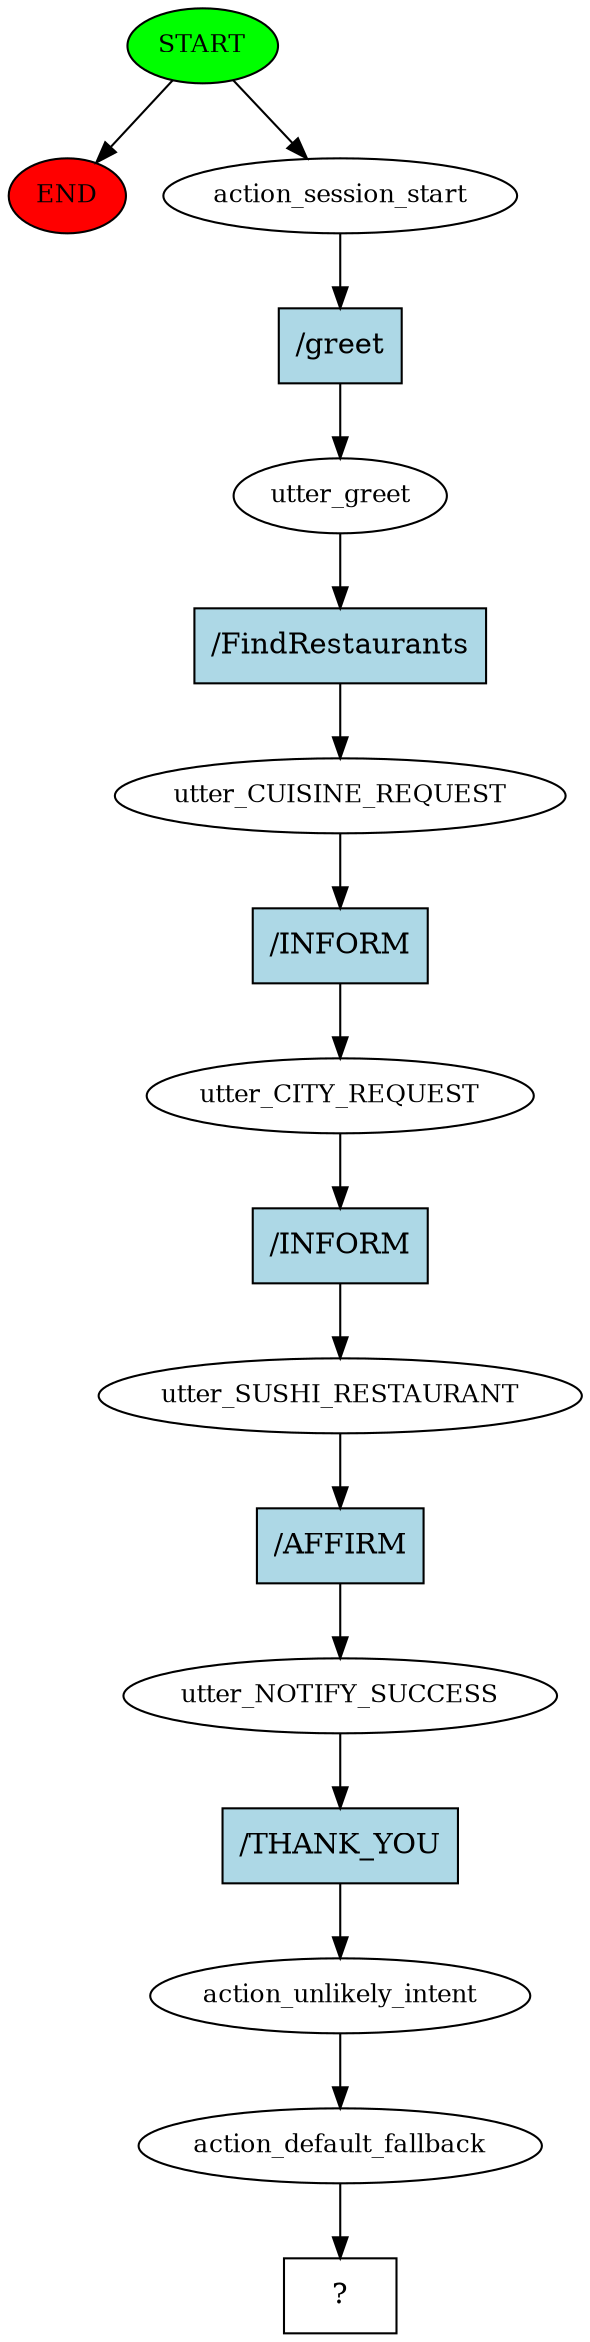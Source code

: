 digraph  {
0 [class="start active", fillcolor=green, fontsize=12, label=START, style=filled];
"-1" [class=end, fillcolor=red, fontsize=12, label=END, style=filled];
1 [class=active, fontsize=12, label=action_session_start];
2 [class=active, fontsize=12, label=utter_greet];
3 [class=active, fontsize=12, label=utter_CUISINE_REQUEST];
4 [class=active, fontsize=12, label=utter_CITY_REQUEST];
5 [class=active, fontsize=12, label=utter_SUSHI_RESTAURANT];
6 [class=active, fontsize=12, label=utter_NOTIFY_SUCCESS];
7 [class=active, fontsize=12, label=action_unlikely_intent];
8 [class=active, fontsize=12, label=action_default_fallback];
9 [class="intent dashed active", label="  ?  ", shape=rect];
10 [class="intent active", fillcolor=lightblue, label="/greet", shape=rect, style=filled];
11 [class="intent active", fillcolor=lightblue, label="/FindRestaurants", shape=rect, style=filled];
12 [class="intent active", fillcolor=lightblue, label="/INFORM", shape=rect, style=filled];
13 [class="intent active", fillcolor=lightblue, label="/INFORM", shape=rect, style=filled];
14 [class="intent active", fillcolor=lightblue, label="/AFFIRM", shape=rect, style=filled];
15 [class="intent active", fillcolor=lightblue, label="/THANK_YOU", shape=rect, style=filled];
0 -> "-1"  [class="", key=NONE, label=""];
0 -> 1  [class=active, key=NONE, label=""];
1 -> 10  [class=active, key=0];
2 -> 11  [class=active, key=0];
3 -> 12  [class=active, key=0];
4 -> 13  [class=active, key=0];
5 -> 14  [class=active, key=0];
6 -> 15  [class=active, key=0];
7 -> 8  [class=active, key=NONE, label=""];
8 -> 9  [class=active, key=NONE, label=""];
10 -> 2  [class=active, key=0];
11 -> 3  [class=active, key=0];
12 -> 4  [class=active, key=0];
13 -> 5  [class=active, key=0];
14 -> 6  [class=active, key=0];
15 -> 7  [class=active, key=0];
}
